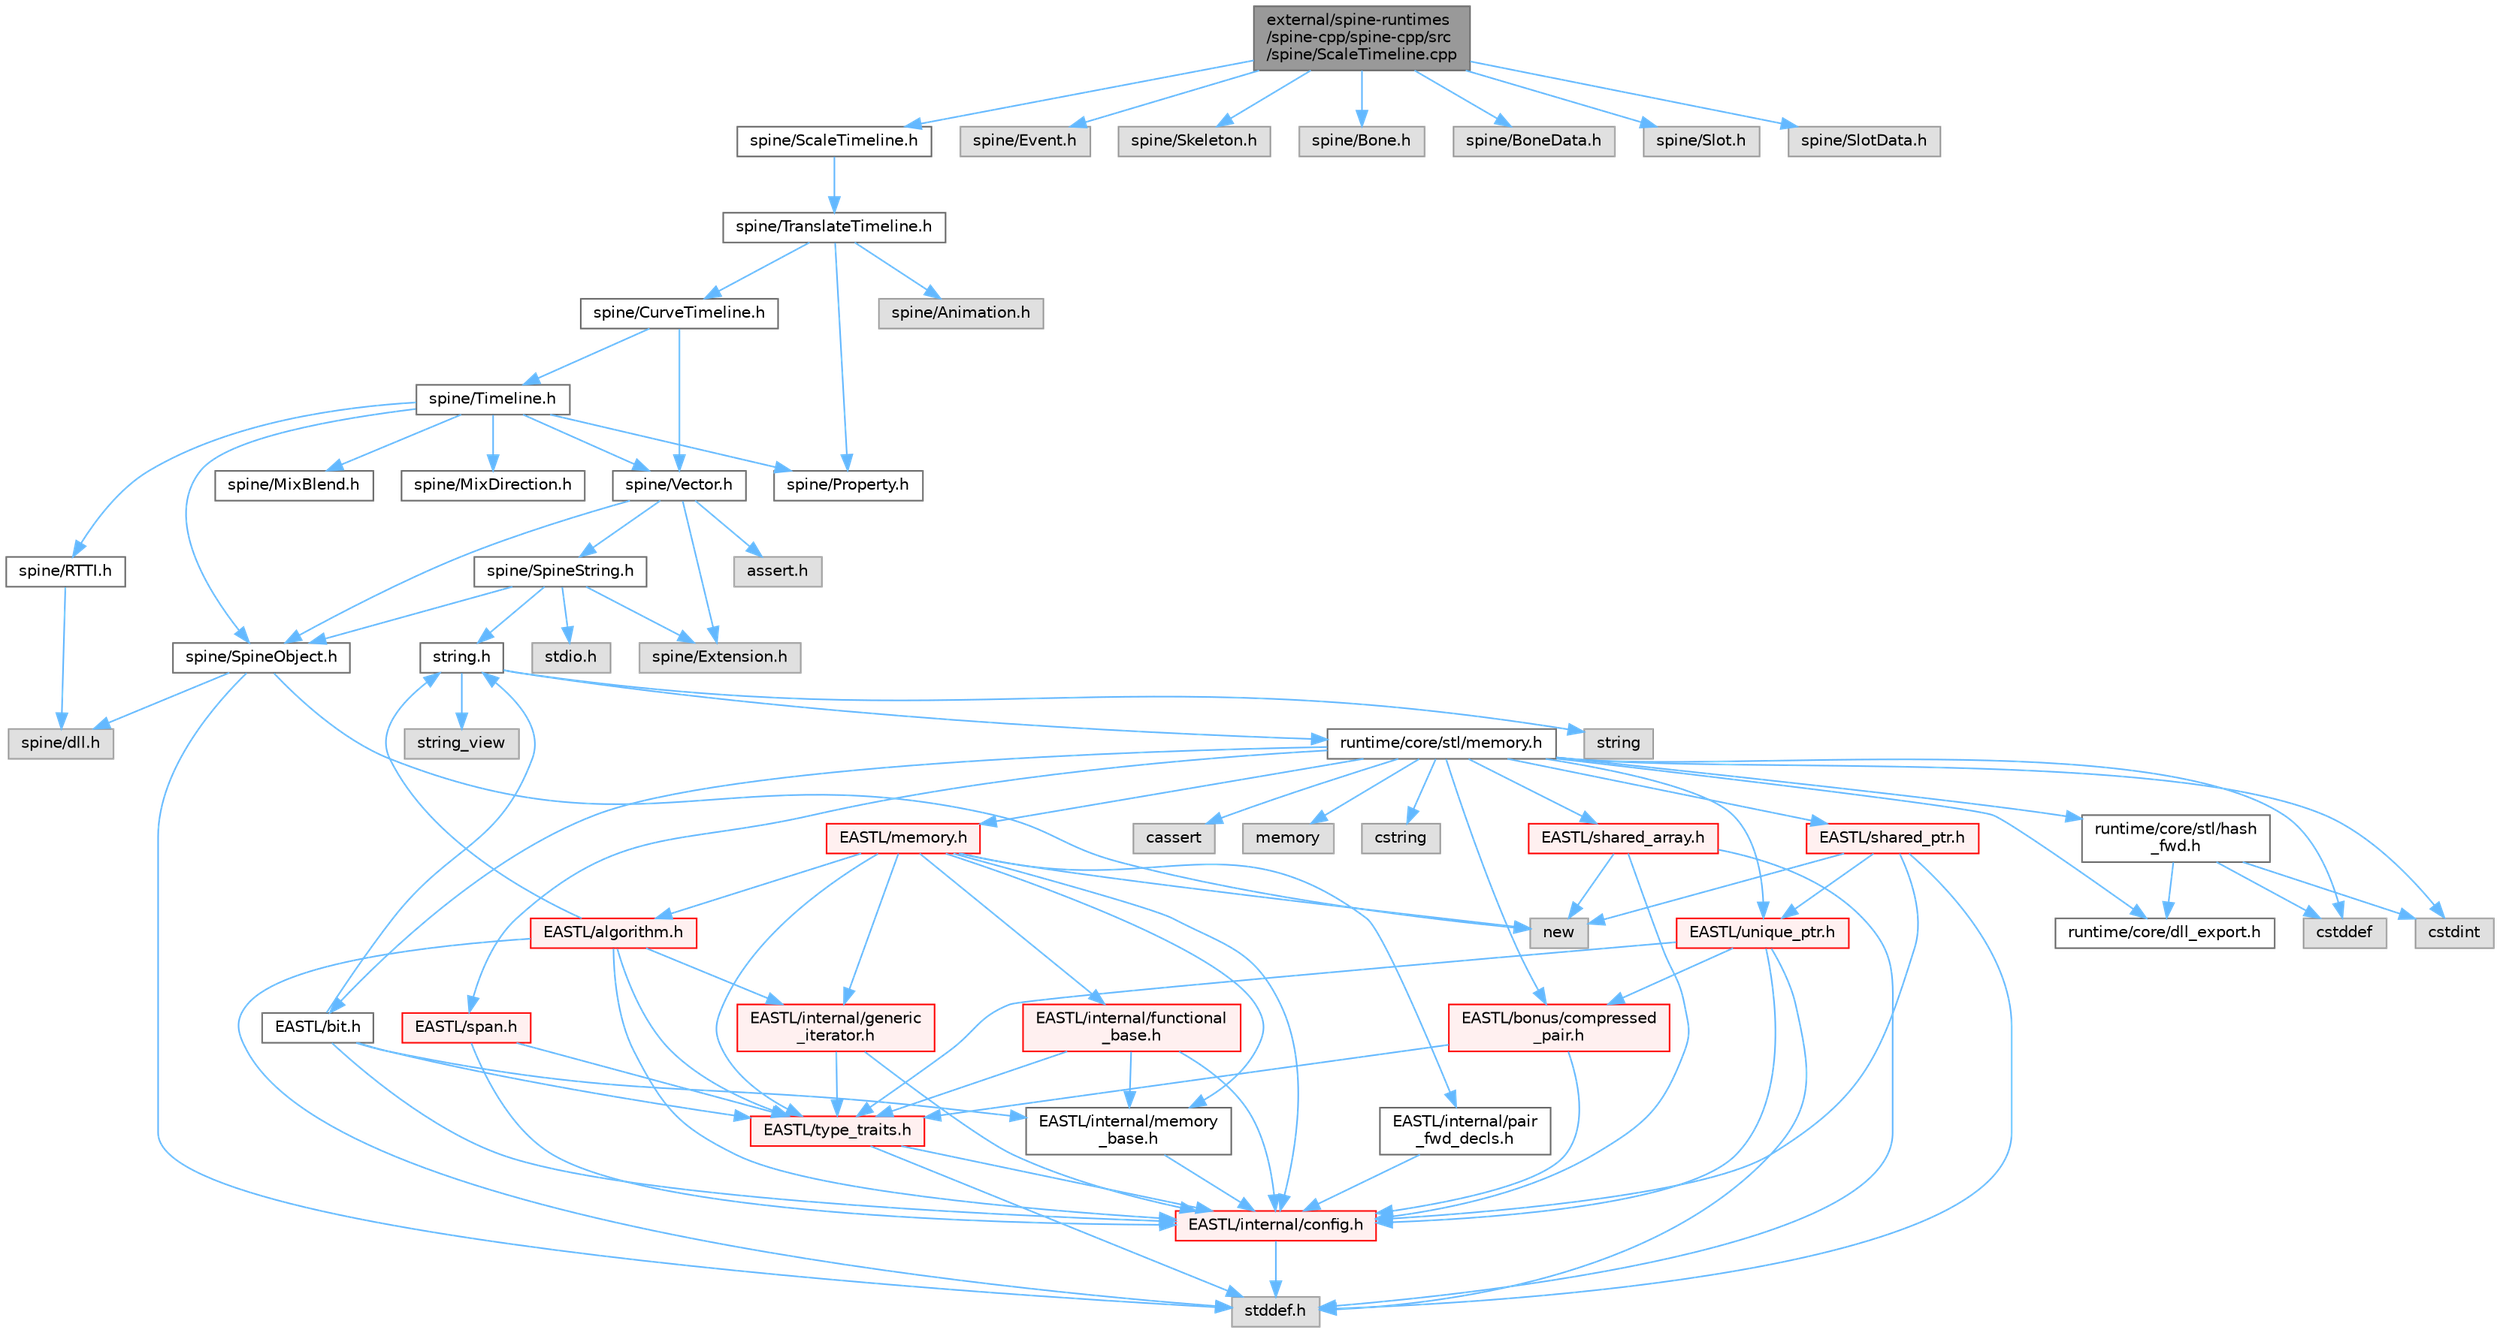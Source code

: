 digraph "external/spine-runtimes/spine-cpp/spine-cpp/src/spine/ScaleTimeline.cpp"
{
 // LATEX_PDF_SIZE
  bgcolor="transparent";
  edge [fontname=Helvetica,fontsize=10,labelfontname=Helvetica,labelfontsize=10];
  node [fontname=Helvetica,fontsize=10,shape=box,height=0.2,width=0.4];
  Node1 [id="Node000001",label="external/spine-runtimes\l/spine-cpp/spine-cpp/src\l/spine/ScaleTimeline.cpp",height=0.2,width=0.4,color="gray40", fillcolor="grey60", style="filled", fontcolor="black",tooltip=" "];
  Node1 -> Node2 [id="edge1_Node000001_Node000002",color="steelblue1",style="solid",tooltip=" "];
  Node2 [id="Node000002",label="spine/ScaleTimeline.h",height=0.2,width=0.4,color="grey40", fillcolor="white", style="filled",URL="$_scale_timeline_8h.html",tooltip=" "];
  Node2 -> Node3 [id="edge2_Node000002_Node000003",color="steelblue1",style="solid",tooltip=" "];
  Node3 [id="Node000003",label="spine/TranslateTimeline.h",height=0.2,width=0.4,color="grey40", fillcolor="white", style="filled",URL="$_translate_timeline_8h.html",tooltip=" "];
  Node3 -> Node4 [id="edge3_Node000003_Node000004",color="steelblue1",style="solid",tooltip=" "];
  Node4 [id="Node000004",label="spine/CurveTimeline.h",height=0.2,width=0.4,color="grey40", fillcolor="white", style="filled",URL="$_curve_timeline_8h.html",tooltip=" "];
  Node4 -> Node5 [id="edge4_Node000004_Node000005",color="steelblue1",style="solid",tooltip=" "];
  Node5 [id="Node000005",label="spine/Timeline.h",height=0.2,width=0.4,color="grey40", fillcolor="white", style="filled",URL="$_timeline_8h.html",tooltip=" "];
  Node5 -> Node6 [id="edge5_Node000005_Node000006",color="steelblue1",style="solid",tooltip=" "];
  Node6 [id="Node000006",label="spine/RTTI.h",height=0.2,width=0.4,color="grey40", fillcolor="white", style="filled",URL="$_r_t_t_i_8h.html",tooltip=" "];
  Node6 -> Node7 [id="edge6_Node000006_Node000007",color="steelblue1",style="solid",tooltip=" "];
  Node7 [id="Node000007",label="spine/dll.h",height=0.2,width=0.4,color="grey60", fillcolor="#E0E0E0", style="filled",tooltip=" "];
  Node5 -> Node8 [id="edge7_Node000005_Node000008",color="steelblue1",style="solid",tooltip=" "];
  Node8 [id="Node000008",label="spine/Vector.h",height=0.2,width=0.4,color="grey40", fillcolor="white", style="filled",URL="$external_2spine-runtimes_2spine-cpp_2spine-cpp_2include_2spine_2vector_8h.html",tooltip=" "];
  Node8 -> Node9 [id="edge8_Node000008_Node000009",color="steelblue1",style="solid",tooltip=" "];
  Node9 [id="Node000009",label="spine/Extension.h",height=0.2,width=0.4,color="grey60", fillcolor="#E0E0E0", style="filled",tooltip=" "];
  Node8 -> Node10 [id="edge9_Node000008_Node000010",color="steelblue1",style="solid",tooltip=" "];
  Node10 [id="Node000010",label="spine/SpineObject.h",height=0.2,width=0.4,color="grey40", fillcolor="white", style="filled",URL="$_spine_object_8h.html",tooltip=" "];
  Node10 -> Node11 [id="edge10_Node000010_Node000011",color="steelblue1",style="solid",tooltip=" "];
  Node11 [id="Node000011",label="new",height=0.2,width=0.4,color="grey60", fillcolor="#E0E0E0", style="filled",tooltip=" "];
  Node10 -> Node12 [id="edge11_Node000010_Node000012",color="steelblue1",style="solid",tooltip=" "];
  Node12 [id="Node000012",label="stddef.h",height=0.2,width=0.4,color="grey60", fillcolor="#E0E0E0", style="filled",tooltip=" "];
  Node10 -> Node7 [id="edge12_Node000010_Node000007",color="steelblue1",style="solid",tooltip=" "];
  Node8 -> Node13 [id="edge13_Node000008_Node000013",color="steelblue1",style="solid",tooltip=" "];
  Node13 [id="Node000013",label="spine/SpineString.h",height=0.2,width=0.4,color="grey40", fillcolor="white", style="filled",URL="$_spine_string_8h.html",tooltip=" "];
  Node13 -> Node10 [id="edge14_Node000013_Node000010",color="steelblue1",style="solid",tooltip=" "];
  Node13 -> Node9 [id="edge15_Node000013_Node000009",color="steelblue1",style="solid",tooltip=" "];
  Node13 -> Node14 [id="edge16_Node000013_Node000014",color="steelblue1",style="solid",tooltip=" "];
  Node14 [id="Node000014",label="string.h",height=0.2,width=0.4,color="grey40", fillcolor="white", style="filled",URL="$string_8h.html",tooltip=" "];
  Node14 -> Node15 [id="edge17_Node000014_Node000015",color="steelblue1",style="solid",tooltip=" "];
  Node15 [id="Node000015",label="string",height=0.2,width=0.4,color="grey60", fillcolor="#E0E0E0", style="filled",tooltip=" "];
  Node14 -> Node16 [id="edge18_Node000014_Node000016",color="steelblue1",style="solid",tooltip=" "];
  Node16 [id="Node000016",label="string_view",height=0.2,width=0.4,color="grey60", fillcolor="#E0E0E0", style="filled",tooltip=" "];
  Node14 -> Node17 [id="edge19_Node000014_Node000017",color="steelblue1",style="solid",tooltip=" "];
  Node17 [id="Node000017",label="runtime/core/stl/memory.h",height=0.2,width=0.4,color="grey40", fillcolor="white", style="filled",URL="$runtime_2core_2stl_2memory_8h.html",tooltip=" "];
  Node17 -> Node18 [id="edge20_Node000017_Node000018",color="steelblue1",style="solid",tooltip=" "];
  Node18 [id="Node000018",label="cstddef",height=0.2,width=0.4,color="grey60", fillcolor="#E0E0E0", style="filled",tooltip=" "];
  Node17 -> Node19 [id="edge21_Node000017_Node000019",color="steelblue1",style="solid",tooltip=" "];
  Node19 [id="Node000019",label="cstdint",height=0.2,width=0.4,color="grey60", fillcolor="#E0E0E0", style="filled",tooltip=" "];
  Node17 -> Node20 [id="edge22_Node000017_Node000020",color="steelblue1",style="solid",tooltip=" "];
  Node20 [id="Node000020",label="cassert",height=0.2,width=0.4,color="grey60", fillcolor="#E0E0E0", style="filled",tooltip=" "];
  Node17 -> Node21 [id="edge23_Node000017_Node000021",color="steelblue1",style="solid",tooltip=" "];
  Node21 [id="Node000021",label="memory",height=0.2,width=0.4,color="grey60", fillcolor="#E0E0E0", style="filled",tooltip=" "];
  Node17 -> Node22 [id="edge24_Node000017_Node000022",color="steelblue1",style="solid",tooltip=" "];
  Node22 [id="Node000022",label="cstring",height=0.2,width=0.4,color="grey60", fillcolor="#E0E0E0", style="filled",tooltip=" "];
  Node17 -> Node23 [id="edge25_Node000017_Node000023",color="steelblue1",style="solid",tooltip=" "];
  Node23 [id="Node000023",label="EASTL/bit.h",height=0.2,width=0.4,color="grey40", fillcolor="white", style="filled",URL="$bit_8h.html",tooltip=" "];
  Node23 -> Node24 [id="edge26_Node000023_Node000024",color="steelblue1",style="solid",tooltip=" "];
  Node24 [id="Node000024",label="EASTL/internal/config.h",height=0.2,width=0.4,color="red", fillcolor="#FFF0F0", style="filled",URL="$runtime_2_e_a_s_t_l_2include_2_e_a_s_t_l_2internal_2config_8h.html",tooltip=" "];
  Node24 -> Node12 [id="edge27_Node000024_Node000012",color="steelblue1",style="solid",tooltip=" "];
  Node23 -> Node32 [id="edge28_Node000023_Node000032",color="steelblue1",style="solid",tooltip=" "];
  Node32 [id="Node000032",label="EASTL/internal/memory\l_base.h",height=0.2,width=0.4,color="grey40", fillcolor="white", style="filled",URL="$memory__base_8h.html",tooltip=" "];
  Node32 -> Node24 [id="edge29_Node000032_Node000024",color="steelblue1",style="solid",tooltip=" "];
  Node23 -> Node33 [id="edge30_Node000023_Node000033",color="steelblue1",style="solid",tooltip=" "];
  Node33 [id="Node000033",label="EASTL/type_traits.h",height=0.2,width=0.4,color="red", fillcolor="#FFF0F0", style="filled",URL="$_e_a_s_t_l_2include_2_e_a_s_t_l_2type__traits_8h.html",tooltip=" "];
  Node33 -> Node24 [id="edge31_Node000033_Node000024",color="steelblue1",style="solid",tooltip=" "];
  Node33 -> Node12 [id="edge32_Node000033_Node000012",color="steelblue1",style="solid",tooltip=" "];
  Node23 -> Node14 [id="edge33_Node000023_Node000014",color="steelblue1",style="solid",tooltip=" "];
  Node17 -> Node43 [id="edge34_Node000017_Node000043",color="steelblue1",style="solid",tooltip=" "];
  Node43 [id="Node000043",label="EASTL/memory.h",height=0.2,width=0.4,color="red", fillcolor="#FFF0F0", style="filled",URL="$runtime_2_e_a_s_t_l_2include_2_e_a_s_t_l_2memory_8h.html",tooltip=" "];
  Node43 -> Node24 [id="edge35_Node000043_Node000024",color="steelblue1",style="solid",tooltip=" "];
  Node43 -> Node32 [id="edge36_Node000043_Node000032",color="steelblue1",style="solid",tooltip=" "];
  Node43 -> Node44 [id="edge37_Node000043_Node000044",color="steelblue1",style="solid",tooltip=" "];
  Node44 [id="Node000044",label="EASTL/internal/generic\l_iterator.h",height=0.2,width=0.4,color="red", fillcolor="#FFF0F0", style="filled",URL="$generic__iterator_8h.html",tooltip=" "];
  Node44 -> Node24 [id="edge38_Node000044_Node000024",color="steelblue1",style="solid",tooltip=" "];
  Node44 -> Node33 [id="edge39_Node000044_Node000033",color="steelblue1",style="solid",tooltip=" "];
  Node43 -> Node48 [id="edge40_Node000043_Node000048",color="steelblue1",style="solid",tooltip=" "];
  Node48 [id="Node000048",label="EASTL/internal/pair\l_fwd_decls.h",height=0.2,width=0.4,color="grey40", fillcolor="white", style="filled",URL="$pair__fwd__decls_8h.html",tooltip=" "];
  Node48 -> Node24 [id="edge41_Node000048_Node000024",color="steelblue1",style="solid",tooltip=" "];
  Node43 -> Node49 [id="edge42_Node000043_Node000049",color="steelblue1",style="solid",tooltip=" "];
  Node49 [id="Node000049",label="EASTL/internal/functional\l_base.h",height=0.2,width=0.4,color="red", fillcolor="#FFF0F0", style="filled",URL="$functional__base_8h.html",tooltip=" "];
  Node49 -> Node24 [id="edge43_Node000049_Node000024",color="steelblue1",style="solid",tooltip=" "];
  Node49 -> Node32 [id="edge44_Node000049_Node000032",color="steelblue1",style="solid",tooltip=" "];
  Node49 -> Node33 [id="edge45_Node000049_Node000033",color="steelblue1",style="solid",tooltip=" "];
  Node43 -> Node50 [id="edge46_Node000043_Node000050",color="steelblue1",style="solid",tooltip=" "];
  Node50 [id="Node000050",label="EASTL/algorithm.h",height=0.2,width=0.4,color="red", fillcolor="#FFF0F0", style="filled",URL="$_e_a_s_t_l_2include_2_e_a_s_t_l_2algorithm_8h.html",tooltip=" "];
  Node50 -> Node24 [id="edge47_Node000050_Node000024",color="steelblue1",style="solid",tooltip=" "];
  Node50 -> Node33 [id="edge48_Node000050_Node000033",color="steelblue1",style="solid",tooltip=" "];
  Node50 -> Node44 [id="edge49_Node000050_Node000044",color="steelblue1",style="solid",tooltip=" "];
  Node50 -> Node12 [id="edge50_Node000050_Node000012",color="steelblue1",style="solid",tooltip=" "];
  Node50 -> Node14 [id="edge51_Node000050_Node000014",color="steelblue1",style="solid",tooltip=" "];
  Node43 -> Node33 [id="edge52_Node000043_Node000033",color="steelblue1",style="solid",tooltip=" "];
  Node43 -> Node11 [id="edge53_Node000043_Node000011",color="steelblue1",style="solid",tooltip=" "];
  Node17 -> Node70 [id="edge54_Node000017_Node000070",color="steelblue1",style="solid",tooltip=" "];
  Node70 [id="Node000070",label="EASTL/shared_array.h",height=0.2,width=0.4,color="red", fillcolor="#FFF0F0", style="filled",URL="$shared__array_8h.html",tooltip=" "];
  Node70 -> Node24 [id="edge55_Node000070_Node000024",color="steelblue1",style="solid",tooltip=" "];
  Node70 -> Node11 [id="edge56_Node000070_Node000011",color="steelblue1",style="solid",tooltip=" "];
  Node70 -> Node12 [id="edge57_Node000070_Node000012",color="steelblue1",style="solid",tooltip=" "];
  Node17 -> Node73 [id="edge58_Node000017_Node000073",color="steelblue1",style="solid",tooltip=" "];
  Node73 [id="Node000073",label="EASTL/unique_ptr.h",height=0.2,width=0.4,color="red", fillcolor="#FFF0F0", style="filled",URL="$unique__ptr_8h.html",tooltip=" "];
  Node73 -> Node74 [id="edge59_Node000073_Node000074",color="steelblue1",style="solid",tooltip=" "];
  Node74 [id="Node000074",label="EASTL/bonus/compressed\l_pair.h",height=0.2,width=0.4,color="red", fillcolor="#FFF0F0", style="filled",URL="$compressed__pair_8h.html",tooltip=" "];
  Node74 -> Node24 [id="edge60_Node000074_Node000024",color="steelblue1",style="solid",tooltip=" "];
  Node74 -> Node33 [id="edge61_Node000074_Node000033",color="steelblue1",style="solid",tooltip=" "];
  Node73 -> Node24 [id="edge62_Node000073_Node000024",color="steelblue1",style="solid",tooltip=" "];
  Node73 -> Node33 [id="edge63_Node000073_Node000033",color="steelblue1",style="solid",tooltip=" "];
  Node73 -> Node12 [id="edge64_Node000073_Node000012",color="steelblue1",style="solid",tooltip=" "];
  Node17 -> Node76 [id="edge65_Node000017_Node000076",color="steelblue1",style="solid",tooltip=" "];
  Node76 [id="Node000076",label="EASTL/shared_ptr.h",height=0.2,width=0.4,color="red", fillcolor="#FFF0F0", style="filled",URL="$shared__ptr_8h.html",tooltip=" "];
  Node76 -> Node24 [id="edge66_Node000076_Node000024",color="steelblue1",style="solid",tooltip=" "];
  Node76 -> Node73 [id="edge67_Node000076_Node000073",color="steelblue1",style="solid",tooltip=" "];
  Node76 -> Node11 [id="edge68_Node000076_Node000011",color="steelblue1",style="solid",tooltip=" "];
  Node76 -> Node12 [id="edge69_Node000076_Node000012",color="steelblue1",style="solid",tooltip=" "];
  Node17 -> Node156 [id="edge70_Node000017_Node000156",color="steelblue1",style="solid",tooltip=" "];
  Node156 [id="Node000156",label="EASTL/span.h",height=0.2,width=0.4,color="red", fillcolor="#FFF0F0", style="filled",URL="$span_8h.html",tooltip=" "];
  Node156 -> Node24 [id="edge71_Node000156_Node000024",color="steelblue1",style="solid",tooltip=" "];
  Node156 -> Node33 [id="edge72_Node000156_Node000033",color="steelblue1",style="solid",tooltip=" "];
  Node17 -> Node74 [id="edge73_Node000017_Node000074",color="steelblue1",style="solid",tooltip=" "];
  Node17 -> Node159 [id="edge74_Node000017_Node000159",color="steelblue1",style="solid",tooltip=" "];
  Node159 [id="Node000159",label="runtime/core/dll_export.h",height=0.2,width=0.4,color="grey40", fillcolor="white", style="filled",URL="$dll__export_8h.html",tooltip=" "];
  Node17 -> Node160 [id="edge75_Node000017_Node000160",color="steelblue1",style="solid",tooltip=" "];
  Node160 [id="Node000160",label="runtime/core/stl/hash\l_fwd.h",height=0.2,width=0.4,color="grey40", fillcolor="white", style="filled",URL="$hash__fwd_8h.html",tooltip=" "];
  Node160 -> Node18 [id="edge76_Node000160_Node000018",color="steelblue1",style="solid",tooltip=" "];
  Node160 -> Node19 [id="edge77_Node000160_Node000019",color="steelblue1",style="solid",tooltip=" "];
  Node160 -> Node159 [id="edge78_Node000160_Node000159",color="steelblue1",style="solid",tooltip=" "];
  Node13 -> Node161 [id="edge79_Node000013_Node000161",color="steelblue1",style="solid",tooltip=" "];
  Node161 [id="Node000161",label="stdio.h",height=0.2,width=0.4,color="grey60", fillcolor="#E0E0E0", style="filled",tooltip=" "];
  Node8 -> Node162 [id="edge80_Node000008_Node000162",color="steelblue1",style="solid",tooltip=" "];
  Node162 [id="Node000162",label="assert.h",height=0.2,width=0.4,color="grey60", fillcolor="#E0E0E0", style="filled",tooltip=" "];
  Node5 -> Node163 [id="edge81_Node000005_Node000163",color="steelblue1",style="solid",tooltip=" "];
  Node163 [id="Node000163",label="spine/MixBlend.h",height=0.2,width=0.4,color="grey40", fillcolor="white", style="filled",URL="$_mix_blend_8h.html",tooltip=" "];
  Node5 -> Node164 [id="edge82_Node000005_Node000164",color="steelblue1",style="solid",tooltip=" "];
  Node164 [id="Node000164",label="spine/MixDirection.h",height=0.2,width=0.4,color="grey40", fillcolor="white", style="filled",URL="$_mix_direction_8h.html",tooltip=" "];
  Node5 -> Node10 [id="edge83_Node000005_Node000010",color="steelblue1",style="solid",tooltip=" "];
  Node5 -> Node165 [id="edge84_Node000005_Node000165",color="steelblue1",style="solid",tooltip=" "];
  Node165 [id="Node000165",label="spine/Property.h",height=0.2,width=0.4,color="grey40", fillcolor="white", style="filled",URL="$_property_8h.html",tooltip=" "];
  Node4 -> Node8 [id="edge85_Node000004_Node000008",color="steelblue1",style="solid",tooltip=" "];
  Node3 -> Node166 [id="edge86_Node000003_Node000166",color="steelblue1",style="solid",tooltip=" "];
  Node166 [id="Node000166",label="spine/Animation.h",height=0.2,width=0.4,color="grey60", fillcolor="#E0E0E0", style="filled",tooltip=" "];
  Node3 -> Node165 [id="edge87_Node000003_Node000165",color="steelblue1",style="solid",tooltip=" "];
  Node1 -> Node167 [id="edge88_Node000001_Node000167",color="steelblue1",style="solid",tooltip=" "];
  Node167 [id="Node000167",label="spine/Event.h",height=0.2,width=0.4,color="grey60", fillcolor="#E0E0E0", style="filled",tooltip=" "];
  Node1 -> Node168 [id="edge89_Node000001_Node000168",color="steelblue1",style="solid",tooltip=" "];
  Node168 [id="Node000168",label="spine/Skeleton.h",height=0.2,width=0.4,color="grey60", fillcolor="#E0E0E0", style="filled",tooltip=" "];
  Node1 -> Node169 [id="edge90_Node000001_Node000169",color="steelblue1",style="solid",tooltip=" "];
  Node169 [id="Node000169",label="spine/Bone.h",height=0.2,width=0.4,color="grey60", fillcolor="#E0E0E0", style="filled",tooltip=" "];
  Node1 -> Node170 [id="edge91_Node000001_Node000170",color="steelblue1",style="solid",tooltip=" "];
  Node170 [id="Node000170",label="spine/BoneData.h",height=0.2,width=0.4,color="grey60", fillcolor="#E0E0E0", style="filled",tooltip=" "];
  Node1 -> Node171 [id="edge92_Node000001_Node000171",color="steelblue1",style="solid",tooltip=" "];
  Node171 [id="Node000171",label="spine/Slot.h",height=0.2,width=0.4,color="grey60", fillcolor="#E0E0E0", style="filled",tooltip=" "];
  Node1 -> Node172 [id="edge93_Node000001_Node000172",color="steelblue1",style="solid",tooltip=" "];
  Node172 [id="Node000172",label="spine/SlotData.h",height=0.2,width=0.4,color="grey60", fillcolor="#E0E0E0", style="filled",tooltip=" "];
}
